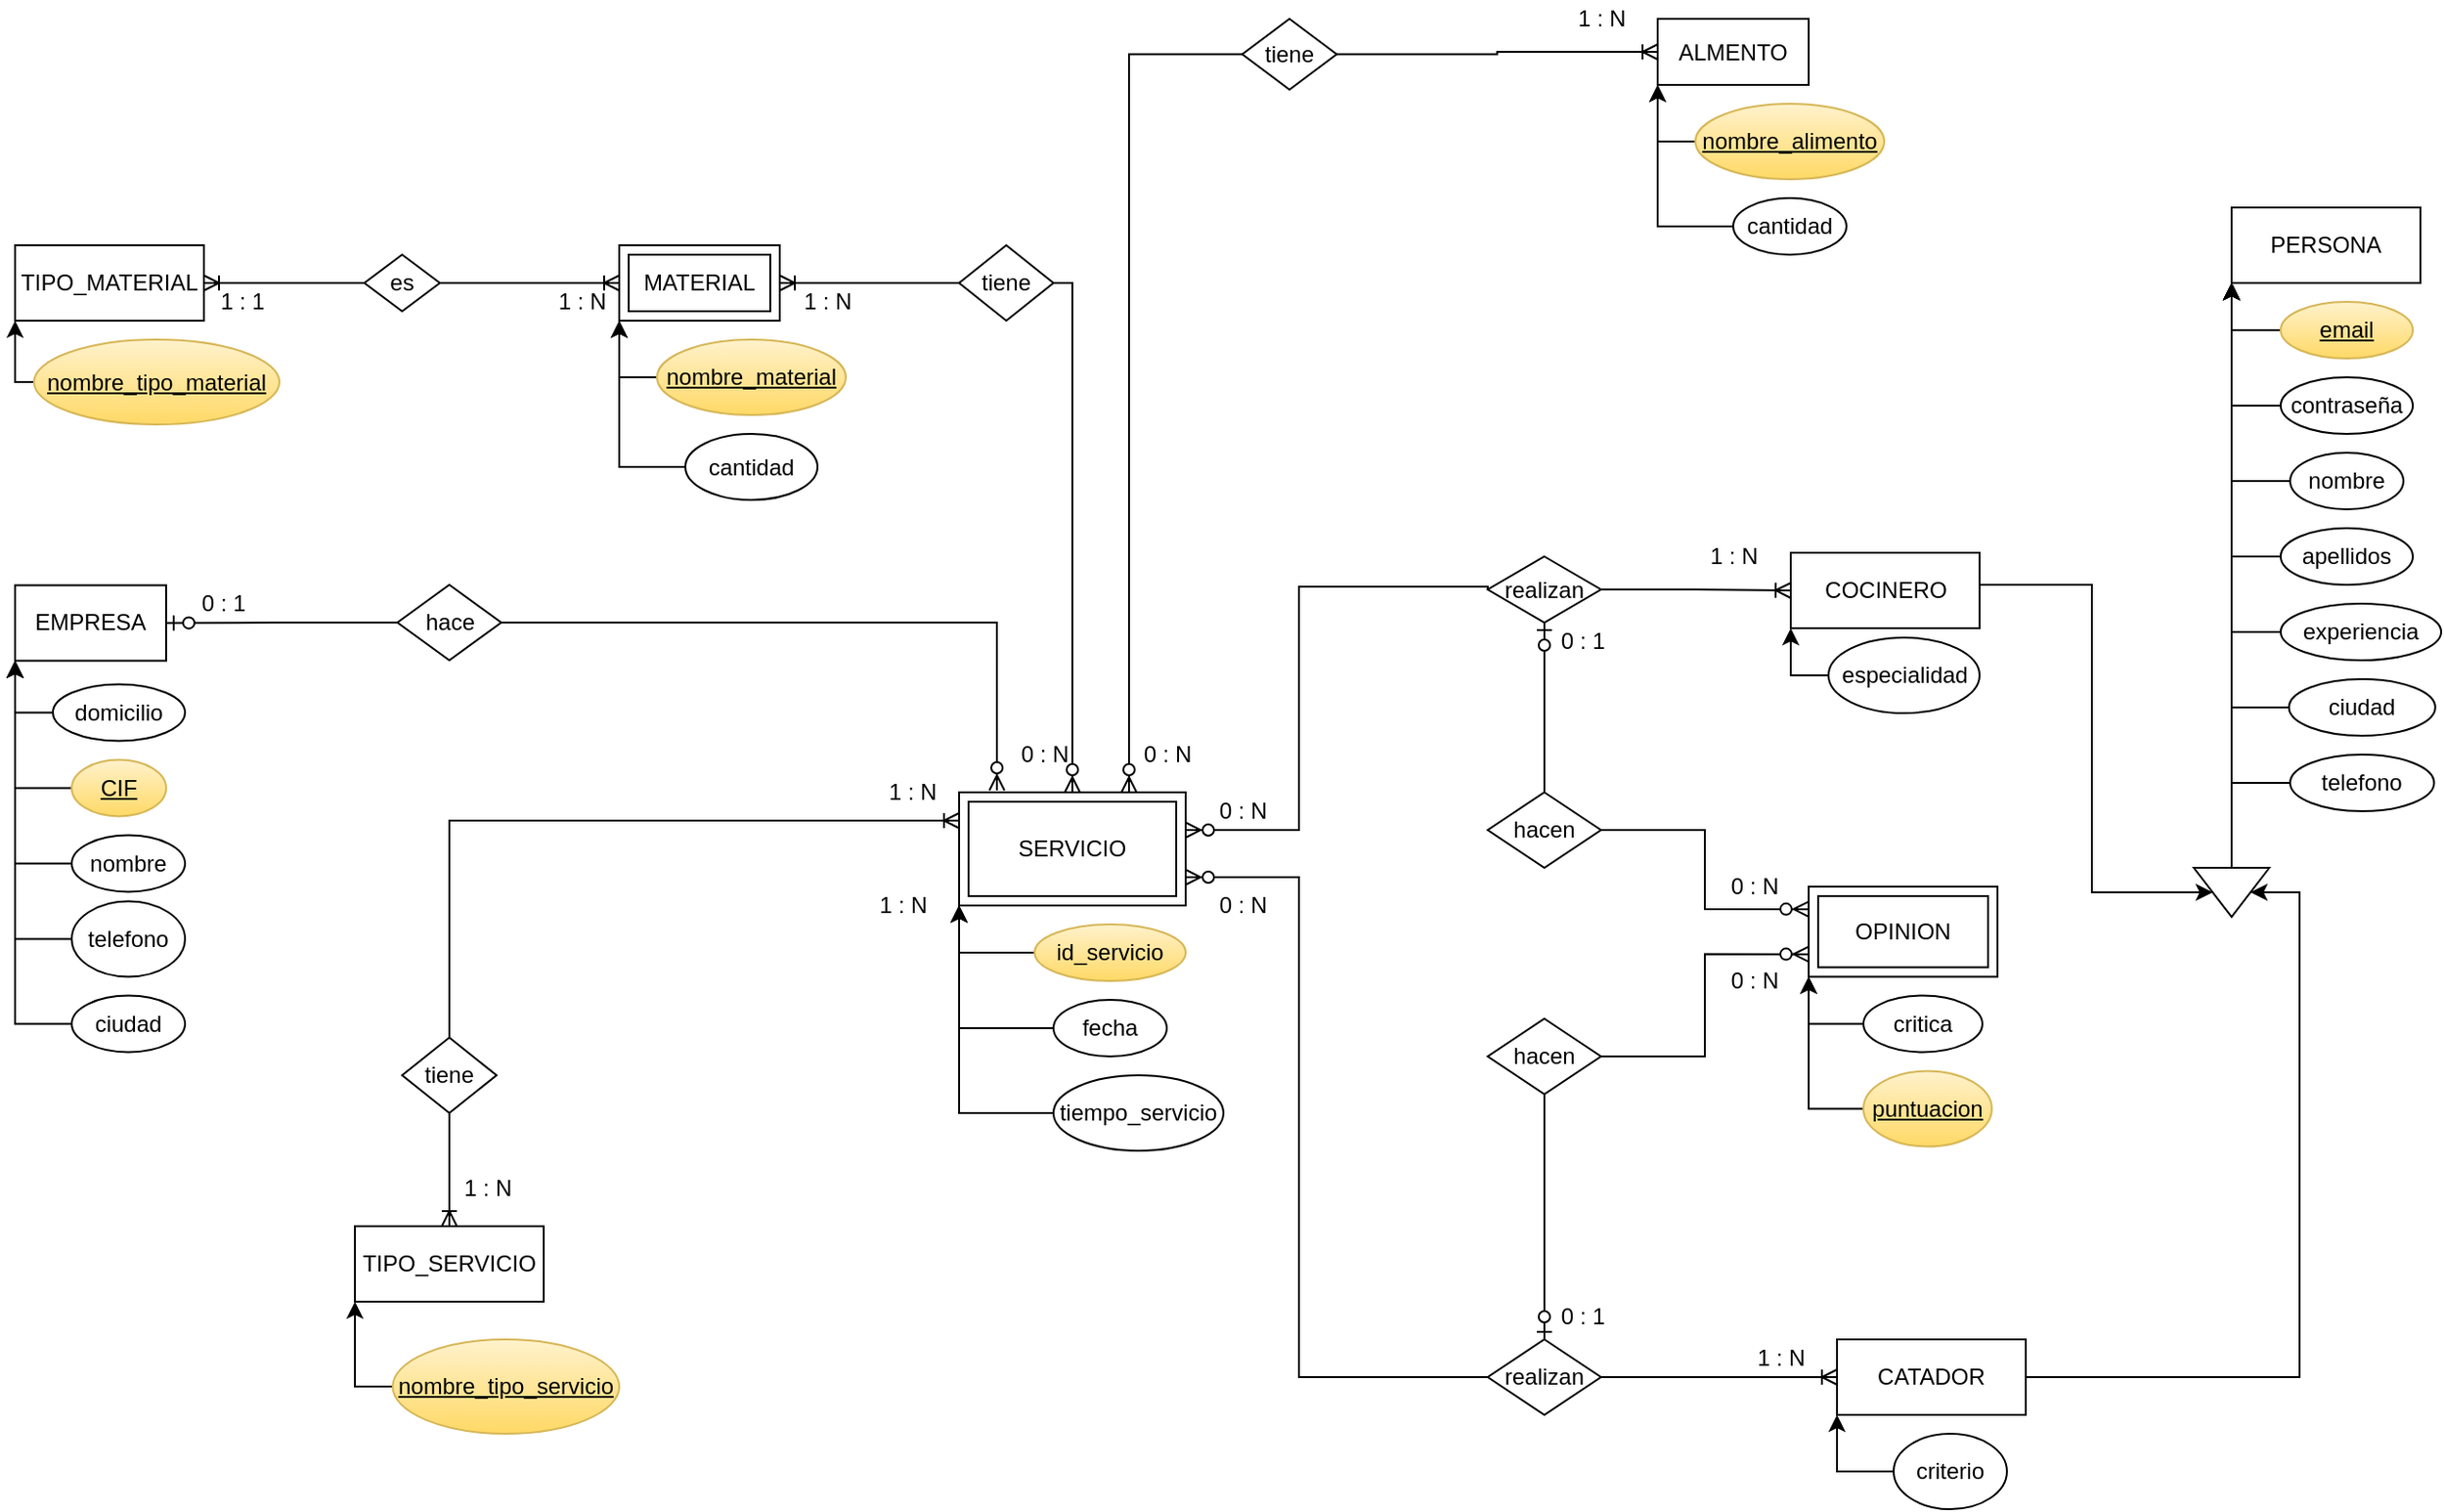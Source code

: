 <mxfile version="12.9.6" type="google"><diagram id="R-g20HfrJI8Yo3d0zv2y" name="Página-1"><mxGraphModel dx="2274" dy="1919" grid="1" gridSize="10" guides="1" tooltips="1" connect="1" arrows="1" fold="1" page="1" pageScale="1" pageWidth="827" pageHeight="1169" math="0" shadow="0"><root><mxCell id="0"/><mxCell id="1" parent="0"/><mxCell id="ge0js2KF08RVqRtvqnIa-8" style="edgeStyle=orthogonalEdgeStyle;rounded=0;orthogonalLoop=1;jettySize=auto;html=1;exitX=0;exitY=0.5;exitDx=0;exitDy=0;entryX=0;entryY=1;entryDx=0;entryDy=0;" parent="1" source="Dj2ILaZF7WaHmm0S7QDi-1" target="hVMx6ueLhTcjOk8Be76L-1" edge="1"><mxGeometry relative="1" as="geometry"/></mxCell><mxCell id="Dj2ILaZF7WaHmm0S7QDi-1" value="" style="triangle;whiteSpace=wrap;html=1;rotation=90;" parent="1" vertex="1"><mxGeometry x="361" y="373" width="26" height="40" as="geometry"/></mxCell><mxCell id="hVMx6ueLhTcjOk8Be76L-1" value="PERSONA" style="whiteSpace=wrap;html=1;align=center;" parent="1" vertex="1"><mxGeometry x="374" y="30" width="100" height="40" as="geometry"/></mxCell><mxCell id="hVMx6ueLhTcjOk8Be76L-8" style="edgeStyle=orthogonalEdgeStyle;rounded=0;orthogonalLoop=1;jettySize=auto;html=1;entryX=0;entryY=1;entryDx=0;entryDy=0;exitX=0;exitY=0.5;exitDx=0;exitDy=0;" parent="1" source="hVMx6ueLhTcjOk8Be76L-3" target="hVMx6ueLhTcjOk8Be76L-1" edge="1"><mxGeometry relative="1" as="geometry"/></mxCell><mxCell id="hVMx6ueLhTcjOk8Be76L-3" value="contraseña" style="ellipse;whiteSpace=wrap;html=1;align=center;" parent="1" vertex="1"><mxGeometry x="400" y="120" width="70" height="30" as="geometry"/></mxCell><mxCell id="hVMx6ueLhTcjOk8Be76L-9" style="edgeStyle=orthogonalEdgeStyle;rounded=0;orthogonalLoop=1;jettySize=auto;html=1;entryX=0;entryY=1;entryDx=0;entryDy=0;exitX=0;exitY=0.5;exitDx=0;exitDy=0;" parent="1" source="hVMx6ueLhTcjOk8Be76L-4" target="hVMx6ueLhTcjOk8Be76L-1" edge="1"><mxGeometry relative="1" as="geometry"><mxPoint x="370" y="70" as="targetPoint"/></mxGeometry></mxCell><mxCell id="hVMx6ueLhTcjOk8Be76L-4" value="nombre" style="ellipse;whiteSpace=wrap;html=1;align=center;" parent="1" vertex="1"><mxGeometry x="405" y="160" width="60" height="30" as="geometry"/></mxCell><mxCell id="hVMx6ueLhTcjOk8Be76L-11" style="edgeStyle=orthogonalEdgeStyle;rounded=0;orthogonalLoop=1;jettySize=auto;html=1;entryX=0;entryY=1;entryDx=0;entryDy=0;exitX=0;exitY=0.5;exitDx=0;exitDy=0;" parent="1" source="hVMx6ueLhTcjOk8Be76L-6" target="hVMx6ueLhTcjOk8Be76L-1" edge="1"><mxGeometry relative="1" as="geometry"/></mxCell><mxCell id="hVMx6ueLhTcjOk8Be76L-6" value="apellidos" style="ellipse;whiteSpace=wrap;html=1;align=center;" parent="1" vertex="1"><mxGeometry x="400" y="200" width="70" height="30" as="geometry"/></mxCell><mxCell id="hVMx6ueLhTcjOk8Be76L-10" style="edgeStyle=orthogonalEdgeStyle;rounded=0;orthogonalLoop=1;jettySize=auto;html=1;exitX=0.5;exitY=1;exitDx=0;exitDy=0;" parent="1" source="hVMx6ueLhTcjOk8Be76L-4" target="hVMx6ueLhTcjOk8Be76L-4" edge="1"><mxGeometry relative="1" as="geometry"/></mxCell><mxCell id="hVMx6ueLhTcjOk8Be76L-15" style="edgeStyle=orthogonalEdgeStyle;rounded=0;orthogonalLoop=1;jettySize=auto;html=1;entryX=0;entryY=1;entryDx=0;entryDy=0;exitX=0;exitY=0.5;exitDx=0;exitDy=0;" parent="1" source="hVMx6ueLhTcjOk8Be76L-13" target="hVMx6ueLhTcjOk8Be76L-1" edge="1"><mxGeometry relative="1" as="geometry"/></mxCell><mxCell id="hVMx6ueLhTcjOk8Be76L-13" value="email" style="ellipse;whiteSpace=wrap;html=1;align=center;fontStyle=4;gradientColor=#ffd966;fillColor=#fff2cc;strokeColor=#d6b656;" parent="1" vertex="1"><mxGeometry x="400" y="80" width="70" height="30" as="geometry"/></mxCell><mxCell id="ge0js2KF08RVqRtvqnIa-4" style="edgeStyle=orthogonalEdgeStyle;rounded=0;orthogonalLoop=1;jettySize=auto;html=1;entryX=0;entryY=1;entryDx=0;entryDy=0;exitX=0;exitY=0.5;exitDx=0;exitDy=0;" parent="1" source="ge0js2KF08RVqRtvqnIa-1" target="hVMx6ueLhTcjOk8Be76L-1" edge="1"><mxGeometry relative="1" as="geometry"/></mxCell><mxCell id="ge0js2KF08RVqRtvqnIa-1" value="experiencia" style="ellipse;whiteSpace=wrap;html=1;align=center;" parent="1" vertex="1"><mxGeometry x="400" y="240" width="85" height="30" as="geometry"/></mxCell><mxCell id="ge0js2KF08RVqRtvqnIa-6" style="edgeStyle=orthogonalEdgeStyle;rounded=0;orthogonalLoop=1;jettySize=auto;html=1;entryX=0;entryY=1;entryDx=0;entryDy=0;exitX=0;exitY=0.5;exitDx=0;exitDy=0;" parent="1" source="ge0js2KF08RVqRtvqnIa-2" target="hVMx6ueLhTcjOk8Be76L-1" edge="1"><mxGeometry relative="1" as="geometry"/></mxCell><mxCell id="ge0js2KF08RVqRtvqnIa-2" value="ciudad" style="ellipse;whiteSpace=wrap;html=1;align=center;" parent="1" vertex="1"><mxGeometry x="404.38" y="280" width="77.5" height="30" as="geometry"/></mxCell><mxCell id="ge0js2KF08RVqRtvqnIa-7" style="edgeStyle=orthogonalEdgeStyle;rounded=0;orthogonalLoop=1;jettySize=auto;html=1;entryX=0;entryY=1;entryDx=0;entryDy=0;exitX=0;exitY=0.5;exitDx=0;exitDy=0;" parent="1" source="ge0js2KF08RVqRtvqnIa-3" target="hVMx6ueLhTcjOk8Be76L-1" edge="1"><mxGeometry relative="1" as="geometry"/></mxCell><mxCell id="ge0js2KF08RVqRtvqnIa-3" value="telefono" style="ellipse;whiteSpace=wrap;html=1;align=center;" parent="1" vertex="1"><mxGeometry x="405" y="320" width="76.25" height="30" as="geometry"/></mxCell><mxCell id="ge0js2KF08RVqRtvqnIa-10" style="edgeStyle=orthogonalEdgeStyle;rounded=0;orthogonalLoop=1;jettySize=auto;html=1;entryX=0.5;entryY=1;entryDx=0;entryDy=0;exitX=1;exitY=0.5;exitDx=0;exitDy=0;" parent="1" source="ge0js2KF08RVqRtvqnIa-9" target="Dj2ILaZF7WaHmm0S7QDi-1" edge="1"><mxGeometry relative="1" as="geometry"><Array as="points"><mxPoint x="240" y="230"/><mxPoint x="300" y="230"/><mxPoint x="300" y="393"/></Array></mxGeometry></mxCell><mxCell id="ge0js2KF08RVqRtvqnIa-9" value="COCINERO" style="whiteSpace=wrap;html=1;align=center;" parent="1" vertex="1"><mxGeometry x="140.5" y="213" width="100" height="40" as="geometry"/></mxCell><mxCell id="ge0js2KF08RVqRtvqnIa-13" style="edgeStyle=orthogonalEdgeStyle;rounded=0;orthogonalLoop=1;jettySize=auto;html=1;entryX=0.5;entryY=0;entryDx=0;entryDy=0;exitX=1;exitY=0.5;exitDx=0;exitDy=0;" parent="1" source="ge0js2KF08RVqRtvqnIa-11" target="Dj2ILaZF7WaHmm0S7QDi-1" edge="1"><mxGeometry relative="1" as="geometry"><Array as="points"><mxPoint x="410" y="650"/><mxPoint x="410" y="393"/></Array></mxGeometry></mxCell><mxCell id="ge0js2KF08RVqRtvqnIa-11" value="CATADOR" style="whiteSpace=wrap;html=1;align=center;" parent="1" vertex="1"><mxGeometry x="165" y="630" width="100" height="40" as="geometry"/></mxCell><mxCell id="ge0js2KF08RVqRtvqnIa-16" style="edgeStyle=orthogonalEdgeStyle;rounded=0;orthogonalLoop=1;jettySize=auto;html=1;entryX=0;entryY=0.5;entryDx=0;entryDy=0;endArrow=ERoneToMany;endFill=0;" parent="1" source="ge0js2KF08RVqRtvqnIa-15" target="ge0js2KF08RVqRtvqnIa-9" edge="1"><mxGeometry relative="1" as="geometry"/></mxCell><mxCell id="ge0js2KF08RVqRtvqnIa-35" style="edgeStyle=orthogonalEdgeStyle;rounded=0;orthogonalLoop=1;jettySize=auto;html=1;entryX=1;entryY=0.5;entryDx=0;entryDy=0;endArrow=ERzeroToMany;endFill=1;exitX=0;exitY=0.5;exitDx=0;exitDy=0;" parent="1" source="ge0js2KF08RVqRtvqnIa-15" edge="1"><mxGeometry relative="1" as="geometry"><mxPoint x="-180" y="360" as="targetPoint"/><Array as="points"><mxPoint x="-120" y="231"/><mxPoint x="-120" y="360"/></Array></mxGeometry></mxCell><mxCell id="ge0js2KF08RVqRtvqnIa-15" value="realizan" style="shape=rhombus;perimeter=rhombusPerimeter;whiteSpace=wrap;html=1;align=center;" parent="1" vertex="1"><mxGeometry x="-20" y="215" width="60" height="35" as="geometry"/></mxCell><mxCell id="ge0js2KF08RVqRtvqnIa-18" value="0 : N" style="text;html=1;align=center;verticalAlign=middle;resizable=0;points=[];autosize=1;" parent="1" vertex="1"><mxGeometry x="-170" y="340" width="40" height="20" as="geometry"/></mxCell><mxCell id="ge0js2KF08RVqRtvqnIa-20" value="1 : N" style="text;html=1;align=center;verticalAlign=middle;resizable=0;points=[];autosize=1;" parent="1" vertex="1"><mxGeometry x="90" y="205" width="40" height="20" as="geometry"/></mxCell><mxCell id="ge0js2KF08RVqRtvqnIa-24" style="edgeStyle=orthogonalEdgeStyle;rounded=0;orthogonalLoop=1;jettySize=auto;html=1;entryX=0;entryY=1;entryDx=0;entryDy=0;endArrow=classic;endFill=1;exitX=0;exitY=0.5;exitDx=0;exitDy=0;" parent="1" source="ge0js2KF08RVqRtvqnIa-21" target="ge0js2KF08RVqRtvqnIa-51" edge="1"><mxGeometry relative="1" as="geometry"><mxPoint x="-280" y="380" as="targetPoint"/></mxGeometry></mxCell><mxCell id="ge0js2KF08RVqRtvqnIa-21" value="id_servicio" style="ellipse;whiteSpace=wrap;html=1;align=center;gradientColor=#ffd966;fillColor=#fff2cc;strokeColor=#d6b656;" parent="1" vertex="1"><mxGeometry x="-260" y="410" width="80" height="30" as="geometry"/></mxCell><mxCell id="ge0js2KF08RVqRtvqnIa-25" style="edgeStyle=orthogonalEdgeStyle;rounded=0;orthogonalLoop=1;jettySize=auto;html=1;endArrow=classic;endFill=1;entryX=0;entryY=1;entryDx=0;entryDy=0;exitX=0;exitY=0.5;exitDx=0;exitDy=0;" parent="1" source="ge0js2KF08RVqRtvqnIa-22" target="ge0js2KF08RVqRtvqnIa-51" edge="1"><mxGeometry relative="1" as="geometry"><mxPoint x="-280" y="380" as="targetPoint"/></mxGeometry></mxCell><mxCell id="ge0js2KF08RVqRtvqnIa-22" value="fecha" style="ellipse;whiteSpace=wrap;html=1;align=center;" parent="1" vertex="1"><mxGeometry x="-250" y="450" width="60" height="30" as="geometry"/></mxCell><mxCell id="ge0js2KF08RVqRtvqnIa-26" style="edgeStyle=orthogonalEdgeStyle;rounded=0;orthogonalLoop=1;jettySize=auto;html=1;entryX=0;entryY=1;entryDx=0;entryDy=0;endArrow=classic;endFill=1;exitX=0;exitY=0.5;exitDx=0;exitDy=0;" parent="1" source="ge0js2KF08RVqRtvqnIa-23" target="ge0js2KF08RVqRtvqnIa-51" edge="1"><mxGeometry relative="1" as="geometry"><mxPoint x="-280" y="380" as="targetPoint"/></mxGeometry></mxCell><mxCell id="ge0js2KF08RVqRtvqnIa-23" value="tiempo_servicio" style="ellipse;whiteSpace=wrap;html=1;align=center;" parent="1" vertex="1"><mxGeometry x="-250" y="490" width="90" height="40" as="geometry"/></mxCell><mxCell id="ge0js2KF08RVqRtvqnIa-29" style="edgeStyle=orthogonalEdgeStyle;rounded=0;orthogonalLoop=1;jettySize=auto;html=1;entryX=0;entryY=1;entryDx=0;entryDy=0;endArrow=classic;endFill=1;exitX=0;exitY=0.5;exitDx=0;exitDy=0;" parent="1" source="ge0js2KF08RVqRtvqnIa-28" target="ge0js2KF08RVqRtvqnIa-9" edge="1"><mxGeometry relative="1" as="geometry"/></mxCell><mxCell id="ge0js2KF08RVqRtvqnIa-28" value="especialidad" style="ellipse;whiteSpace=wrap;html=1;align=center;" parent="1" vertex="1"><mxGeometry x="160.5" y="258" width="80" height="40" as="geometry"/></mxCell><mxCell id="ge0js2KF08RVqRtvqnIa-31" style="edgeStyle=orthogonalEdgeStyle;rounded=0;orthogonalLoop=1;jettySize=auto;html=1;entryX=0;entryY=1;entryDx=0;entryDy=0;endArrow=classic;endFill=1;exitX=0;exitY=0.5;exitDx=0;exitDy=0;" parent="1" source="ge0js2KF08RVqRtvqnIa-30" target="ge0js2KF08RVqRtvqnIa-11" edge="1"><mxGeometry relative="1" as="geometry"/></mxCell><mxCell id="ge0js2KF08RVqRtvqnIa-30" value="criterio" style="ellipse;whiteSpace=wrap;html=1;align=center;" parent="1" vertex="1"><mxGeometry x="195" y="680" width="60" height="40" as="geometry"/></mxCell><mxCell id="ge0js2KF08RVqRtvqnIa-33" style="edgeStyle=orthogonalEdgeStyle;rounded=0;orthogonalLoop=1;jettySize=auto;html=1;entryX=0;entryY=0.5;entryDx=0;entryDy=0;endArrow=ERoneToMany;endFill=0;exitX=1;exitY=0.5;exitDx=0;exitDy=0;" parent="1" source="ge0js2KF08RVqRtvqnIa-32" target="ge0js2KF08RVqRtvqnIa-11" edge="1"><mxGeometry relative="1" as="geometry"><mxPoint x="70" y="480" as="sourcePoint"/></mxGeometry></mxCell><mxCell id="ge0js2KF08RVqRtvqnIa-38" style="edgeStyle=orthogonalEdgeStyle;rounded=0;orthogonalLoop=1;jettySize=auto;html=1;entryX=1;entryY=0.75;entryDx=0;entryDy=0;endArrow=ERzeroToMany;endFill=1;exitX=0;exitY=0.5;exitDx=0;exitDy=0;" parent="1" source="ge0js2KF08RVqRtvqnIa-32" target="ge0js2KF08RVqRtvqnIa-51" edge="1"><mxGeometry relative="1" as="geometry"><mxPoint x="-180" y="380" as="targetPoint"/><Array as="points"><mxPoint x="-120" y="650"/><mxPoint x="-120" y="385"/></Array></mxGeometry></mxCell><mxCell id="ge0js2KF08RVqRtvqnIa-32" value="realizan" style="shape=rhombus;perimeter=rhombusPerimeter;whiteSpace=wrap;html=1;align=center;" parent="1" vertex="1"><mxGeometry x="-20" y="630" width="60" height="40" as="geometry"/></mxCell><mxCell id="ge0js2KF08RVqRtvqnIa-36" value="1 : N" style="text;html=1;align=center;verticalAlign=middle;resizable=0;points=[];autosize=1;" parent="1" vertex="1"><mxGeometry x="115" y="630" width="40" height="20" as="geometry"/></mxCell><mxCell id="ge0js2KF08RVqRtvqnIa-37" value="0 : N" style="text;html=1;align=center;verticalAlign=middle;resizable=0;points=[];autosize=1;" parent="1" vertex="1"><mxGeometry x="-170" y="390" width="40" height="20" as="geometry"/></mxCell><mxCell id="ge0js2KF08RVqRtvqnIa-49" value="1 : N" style="text;html=1;align=center;verticalAlign=middle;resizable=0;points=[];autosize=1;" parent="1" vertex="1"><mxGeometry x="-350" y="390" width="40" height="20" as="geometry"/></mxCell><mxCell id="ge0js2KF08RVqRtvqnIa-51" value="SERVICIO" style="shape=ext;margin=3;double=1;whiteSpace=wrap;html=1;align=center;" parent="1" vertex="1"><mxGeometry x="-300" y="340" width="120" height="60" as="geometry"/></mxCell><mxCell id="ge0js2KF08RVqRtvqnIa-54" value="TIPO_SERVICIO" style="whiteSpace=wrap;html=1;align=center;" parent="1" vertex="1"><mxGeometry x="-620" y="570" width="100" height="40" as="geometry"/></mxCell><mxCell id="ge0js2KF08RVqRtvqnIa-60" style="edgeStyle=orthogonalEdgeStyle;rounded=0;orthogonalLoop=1;jettySize=auto;html=1;entryX=0;entryY=1;entryDx=0;entryDy=0;endArrow=classic;endFill=1;exitX=0;exitY=0.5;exitDx=0;exitDy=0;" parent="1" source="ge0js2KF08RVqRtvqnIa-58" target="ge0js2KF08RVqRtvqnIa-54" edge="1"><mxGeometry relative="1" as="geometry"><Array as="points"><mxPoint x="-620" y="655"/></Array></mxGeometry></mxCell><mxCell id="ge0js2KF08RVqRtvqnIa-58" value="nombre_tipo_servicio" style="ellipse;whiteSpace=wrap;html=1;align=center;fontStyle=4;gradientColor=#ffd966;fillColor=#fff2cc;strokeColor=#d6b656;" parent="1" vertex="1"><mxGeometry x="-600" y="630" width="120" height="50" as="geometry"/></mxCell><mxCell id="ge0js2KF08RVqRtvqnIa-63" style="edgeStyle=orthogonalEdgeStyle;rounded=0;orthogonalLoop=1;jettySize=auto;html=1;entryX=0.5;entryY=0;entryDx=0;entryDy=0;endArrow=ERoneToMany;endFill=0;" parent="1" source="ge0js2KF08RVqRtvqnIa-62" target="ge0js2KF08RVqRtvqnIa-54" edge="1"><mxGeometry relative="1" as="geometry"/></mxCell><mxCell id="ge0js2KF08RVqRtvqnIa-64" style="edgeStyle=orthogonalEdgeStyle;rounded=0;orthogonalLoop=1;jettySize=auto;html=1;endArrow=ERoneToMany;endFill=0;exitX=0.5;exitY=0;exitDx=0;exitDy=0;entryX=0;entryY=0.25;entryDx=0;entryDy=0;" parent="1" source="ge0js2KF08RVqRtvqnIa-62" target="ge0js2KF08RVqRtvqnIa-51" edge="1"><mxGeometry relative="1" as="geometry"><Array as="points"><mxPoint x="-570" y="355"/></Array><mxPoint x="-390" y="290" as="targetPoint"/></mxGeometry></mxCell><mxCell id="ge0js2KF08RVqRtvqnIa-62" value="tiene" style="shape=rhombus;perimeter=rhombusPerimeter;whiteSpace=wrap;html=1;align=center;" parent="1" vertex="1"><mxGeometry x="-595" y="470" width="50" height="40" as="geometry"/></mxCell><mxCell id="ge0js2KF08RVqRtvqnIa-65" value="1 : N" style="text;html=1;align=center;verticalAlign=middle;resizable=0;points=[];autosize=1;" parent="1" vertex="1"><mxGeometry x="-570" y="540" width="40" height="20" as="geometry"/></mxCell><mxCell id="ge0js2KF08RVqRtvqnIa-66" value="1 : N" style="text;html=1;align=center;verticalAlign=middle;resizable=0;points=[];autosize=1;" parent="1" vertex="1"><mxGeometry x="-345" y="330" width="40" height="20" as="geometry"/></mxCell><mxCell id="ge0js2KF08RVqRtvqnIa-67" value="MATERIAL" style="shape=ext;margin=3;double=1;whiteSpace=wrap;html=1;align=center;" parent="1" vertex="1"><mxGeometry x="-480" y="50" width="85" height="40" as="geometry"/></mxCell><mxCell id="ge0js2KF08RVqRtvqnIa-69" style="edgeStyle=orthogonalEdgeStyle;rounded=0;orthogonalLoop=1;jettySize=auto;html=1;entryX=0;entryY=1;entryDx=0;entryDy=0;endArrow=classic;endFill=1;exitX=0;exitY=0.5;exitDx=0;exitDy=0;" parent="1" source="ge0js2KF08RVqRtvqnIa-68" target="ge0js2KF08RVqRtvqnIa-67" edge="1"><mxGeometry relative="1" as="geometry"/></mxCell><mxCell id="ge0js2KF08RVqRtvqnIa-68" value="nombre_material" style="ellipse;whiteSpace=wrap;html=1;align=center;fontStyle=4;gradientColor=#ffd966;fillColor=#fff2cc;strokeColor=#d6b656;" parent="1" vertex="1"><mxGeometry x="-460" y="100" width="100" height="40" as="geometry"/></mxCell><mxCell id="ge0js2KF08RVqRtvqnIa-71" style="edgeStyle=orthogonalEdgeStyle;rounded=0;orthogonalLoop=1;jettySize=auto;html=1;entryX=0;entryY=1;entryDx=0;entryDy=0;endArrow=classic;endFill=1;exitX=0;exitY=0.5;exitDx=0;exitDy=0;" parent="1" source="ge0js2KF08RVqRtvqnIa-70" target="ge0js2KF08RVqRtvqnIa-67" edge="1"><mxGeometry relative="1" as="geometry"/></mxCell><mxCell id="ge0js2KF08RVqRtvqnIa-70" value="cantidad" style="ellipse;whiteSpace=wrap;html=1;align=center;" parent="1" vertex="1"><mxGeometry x="-445" y="150" width="70" height="35" as="geometry"/></mxCell><mxCell id="ge0js2KF08RVqRtvqnIa-74" style="edgeStyle=orthogonalEdgeStyle;rounded=0;orthogonalLoop=1;jettySize=auto;html=1;endArrow=ERzeroToMany;endFill=1;entryX=0.5;entryY=0;entryDx=0;entryDy=0;exitX=1;exitY=0.5;exitDx=0;exitDy=0;" parent="1" source="ge0js2KF08RVqRtvqnIa-72" target="ge0js2KF08RVqRtvqnIa-51" edge="1"><mxGeometry relative="1" as="geometry"><mxPoint x="-220" y="250" as="targetPoint"/><Array as="points"><mxPoint x="-240" y="70"/></Array></mxGeometry></mxCell><mxCell id="ge0js2KF08RVqRtvqnIa-75" style="edgeStyle=orthogonalEdgeStyle;rounded=0;orthogonalLoop=1;jettySize=auto;html=1;entryX=1;entryY=0.5;entryDx=0;entryDy=0;endArrow=ERoneToMany;endFill=0;" parent="1" source="ge0js2KF08RVqRtvqnIa-72" target="ge0js2KF08RVqRtvqnIa-67" edge="1"><mxGeometry relative="1" as="geometry"/></mxCell><mxCell id="ge0js2KF08RVqRtvqnIa-72" value="tiene" style="shape=rhombus;perimeter=rhombusPerimeter;whiteSpace=wrap;html=1;align=center;" parent="1" vertex="1"><mxGeometry x="-300" y="50" width="50" height="40" as="geometry"/></mxCell><mxCell id="AcNIUEqL7pmkXEHKCULq-1" value="TIPO_MATERIAL" style="whiteSpace=wrap;html=1;align=center;" parent="1" vertex="1"><mxGeometry x="-800" y="50" width="100" height="40" as="geometry"/></mxCell><mxCell id="AcNIUEqL7pmkXEHKCULq-3" style="edgeStyle=orthogonalEdgeStyle;rounded=0;orthogonalLoop=1;jettySize=auto;html=1;entryX=1;entryY=0.5;entryDx=0;entryDy=0;endArrow=ERoneToMany;endFill=0;" parent="1" source="AcNIUEqL7pmkXEHKCULq-2" target="AcNIUEqL7pmkXEHKCULq-1" edge="1"><mxGeometry relative="1" as="geometry"/></mxCell><mxCell id="AcNIUEqL7pmkXEHKCULq-4" style="edgeStyle=orthogonalEdgeStyle;rounded=0;orthogonalLoop=1;jettySize=auto;html=1;entryX=0;entryY=0.5;entryDx=0;entryDy=0;endArrow=ERoneToMany;endFill=0;" parent="1" source="AcNIUEqL7pmkXEHKCULq-2" target="ge0js2KF08RVqRtvqnIa-67" edge="1"><mxGeometry relative="1" as="geometry"/></mxCell><mxCell id="AcNIUEqL7pmkXEHKCULq-2" value="es" style="shape=rhombus;perimeter=rhombusPerimeter;whiteSpace=wrap;html=1;align=center;" parent="1" vertex="1"><mxGeometry x="-615" y="55" width="40" height="30" as="geometry"/></mxCell><mxCell id="AcNIUEqL7pmkXEHKCULq-5" value="1 : N" style="text;html=1;align=center;verticalAlign=middle;resizable=0;points=[];autosize=1;" parent="1" vertex="1"><mxGeometry x="-520" y="70" width="40" height="20" as="geometry"/></mxCell><mxCell id="AcNIUEqL7pmkXEHKCULq-6" value="1 : 1" style="text;html=1;align=center;verticalAlign=middle;resizable=0;points=[];autosize=1;" parent="1" vertex="1"><mxGeometry x="-700" y="70" width="40" height="20" as="geometry"/></mxCell><mxCell id="AcNIUEqL7pmkXEHKCULq-8" style="edgeStyle=orthogonalEdgeStyle;rounded=0;orthogonalLoop=1;jettySize=auto;html=1;entryX=0;entryY=1;entryDx=0;entryDy=0;endArrow=classic;endFill=1;exitX=0;exitY=0.5;exitDx=0;exitDy=0;" parent="1" source="AcNIUEqL7pmkXEHKCULq-7" target="AcNIUEqL7pmkXEHKCULq-1" edge="1"><mxGeometry relative="1" as="geometry"/></mxCell><mxCell id="AcNIUEqL7pmkXEHKCULq-7" value="nombre_tipo_material" style="ellipse;whiteSpace=wrap;html=1;align=center;fontStyle=4;gradientColor=#ffd966;fillColor=#fff2cc;strokeColor=#d6b656;" parent="1" vertex="1"><mxGeometry x="-790" y="100" width="130" height="45" as="geometry"/></mxCell><mxCell id="AcNIUEqL7pmkXEHKCULq-10" value="1 : N" style="text;html=1;align=center;verticalAlign=middle;resizable=0;points=[];autosize=1;" parent="1" vertex="1"><mxGeometry x="-390" y="70" width="40" height="20" as="geometry"/></mxCell><mxCell id="AcNIUEqL7pmkXEHKCULq-11" value="0 : N" style="text;html=1;align=center;verticalAlign=middle;resizable=0;points=[];autosize=1;" parent="1" vertex="1"><mxGeometry x="-275" y="310" width="40" height="20" as="geometry"/></mxCell><mxCell id="AcNIUEqL7pmkXEHKCULq-15" value="EMPRESA" style="whiteSpace=wrap;html=1;align=center;" parent="1" vertex="1"><mxGeometry x="-800" y="230.25" width="80" height="40" as="geometry"/></mxCell><mxCell id="AcNIUEqL7pmkXEHKCULq-22" style="edgeStyle=orthogonalEdgeStyle;rounded=0;orthogonalLoop=1;jettySize=auto;html=1;entryX=0;entryY=1;entryDx=0;entryDy=0;endArrow=classic;endFill=1;exitX=0;exitY=0.5;exitDx=0;exitDy=0;" parent="1" source="AcNIUEqL7pmkXEHKCULq-16" target="AcNIUEqL7pmkXEHKCULq-15" edge="1"><mxGeometry relative="1" as="geometry"/></mxCell><mxCell id="AcNIUEqL7pmkXEHKCULq-16" value="domicilio" style="ellipse;whiteSpace=wrap;html=1;align=center;" parent="1" vertex="1"><mxGeometry x="-780" y="282.75" width="70" height="30" as="geometry"/></mxCell><mxCell id="AcNIUEqL7pmkXEHKCULq-23" style="edgeStyle=orthogonalEdgeStyle;rounded=0;orthogonalLoop=1;jettySize=auto;html=1;entryX=0;entryY=1;entryDx=0;entryDy=0;endArrow=classic;endFill=1;exitX=0;exitY=0.5;exitDx=0;exitDy=0;" parent="1" source="AcNIUEqL7pmkXEHKCULq-17" target="AcNIUEqL7pmkXEHKCULq-15" edge="1"><mxGeometry relative="1" as="geometry"/></mxCell><mxCell id="AcNIUEqL7pmkXEHKCULq-17" value="CIF" style="ellipse;whiteSpace=wrap;html=1;align=center;fontStyle=4;gradientColor=#ffd966;fillColor=#fff2cc;strokeColor=#d6b656;" parent="1" vertex="1"><mxGeometry x="-770" y="322.75" width="50" height="30" as="geometry"/></mxCell><mxCell id="AcNIUEqL7pmkXEHKCULq-24" style="edgeStyle=orthogonalEdgeStyle;rounded=0;orthogonalLoop=1;jettySize=auto;html=1;entryX=0;entryY=1;entryDx=0;entryDy=0;endArrow=classic;endFill=1;exitX=0;exitY=0.5;exitDx=0;exitDy=0;" parent="1" source="AcNIUEqL7pmkXEHKCULq-19" target="AcNIUEqL7pmkXEHKCULq-15" edge="1"><mxGeometry relative="1" as="geometry"/></mxCell><mxCell id="AcNIUEqL7pmkXEHKCULq-19" value="nombre" style="ellipse;whiteSpace=wrap;html=1;align=center;" parent="1" vertex="1"><mxGeometry x="-770" y="362.75" width="60" height="30" as="geometry"/></mxCell><mxCell id="AcNIUEqL7pmkXEHKCULq-25" style="edgeStyle=orthogonalEdgeStyle;rounded=0;orthogonalLoop=1;jettySize=auto;html=1;entryX=0;entryY=1;entryDx=0;entryDy=0;endArrow=classic;endFill=1;exitX=0;exitY=0.5;exitDx=0;exitDy=0;" parent="1" source="AcNIUEqL7pmkXEHKCULq-20" target="AcNIUEqL7pmkXEHKCULq-15" edge="1"><mxGeometry relative="1" as="geometry"/></mxCell><mxCell id="AcNIUEqL7pmkXEHKCULq-20" value="telefono" style="ellipse;whiteSpace=wrap;html=1;align=center;" parent="1" vertex="1"><mxGeometry x="-770" y="397.75" width="60" height="40" as="geometry"/></mxCell><mxCell id="AcNIUEqL7pmkXEHKCULq-27" style="edgeStyle=orthogonalEdgeStyle;rounded=0;orthogonalLoop=1;jettySize=auto;html=1;entryX=0;entryY=1;entryDx=0;entryDy=0;endArrow=classic;endFill=1;exitX=0;exitY=0.5;exitDx=0;exitDy=0;" parent="1" source="AcNIUEqL7pmkXEHKCULq-21" target="AcNIUEqL7pmkXEHKCULq-15" edge="1"><mxGeometry relative="1" as="geometry"/></mxCell><mxCell id="AcNIUEqL7pmkXEHKCULq-21" value="ciudad" style="ellipse;whiteSpace=wrap;html=1;align=center;" parent="1" vertex="1"><mxGeometry x="-770" y="447.75" width="60" height="30" as="geometry"/></mxCell><mxCell id="AcNIUEqL7pmkXEHKCULq-29" style="edgeStyle=orthogonalEdgeStyle;rounded=0;orthogonalLoop=1;jettySize=auto;html=1;entryX=1;entryY=0.5;entryDx=0;entryDy=0;endArrow=ERzeroToOne;endFill=1;" parent="1" source="AcNIUEqL7pmkXEHKCULq-28" target="AcNIUEqL7pmkXEHKCULq-15" edge="1"><mxGeometry relative="1" as="geometry"/></mxCell><mxCell id="AcNIUEqL7pmkXEHKCULq-30" style="edgeStyle=orthogonalEdgeStyle;rounded=0;orthogonalLoop=1;jettySize=auto;html=1;entryX=0.167;entryY=-0.017;entryDx=0;entryDy=0;entryPerimeter=0;endArrow=ERzeroToMany;endFill=1;" parent="1" source="AcNIUEqL7pmkXEHKCULq-28" target="ge0js2KF08RVqRtvqnIa-51" edge="1"><mxGeometry relative="1" as="geometry"/></mxCell><mxCell id="AcNIUEqL7pmkXEHKCULq-28" value="hace" style="shape=rhombus;perimeter=rhombusPerimeter;whiteSpace=wrap;html=1;align=center;" parent="1" vertex="1"><mxGeometry x="-597.5" y="230" width="55" height="40" as="geometry"/></mxCell><mxCell id="AcNIUEqL7pmkXEHKCULq-33" value="ALMENTO" style="whiteSpace=wrap;html=1;align=center;" parent="1" vertex="1"><mxGeometry x="70" y="-70" width="80" height="35" as="geometry"/></mxCell><mxCell id="AcNIUEqL7pmkXEHKCULq-35" style="edgeStyle=orthogonalEdgeStyle;rounded=0;orthogonalLoop=1;jettySize=auto;html=1;entryX=0;entryY=1;entryDx=0;entryDy=0;endArrow=classic;endFill=1;exitX=0;exitY=0.5;exitDx=0;exitDy=0;" parent="1" source="AcNIUEqL7pmkXEHKCULq-34" target="AcNIUEqL7pmkXEHKCULq-33" edge="1"><mxGeometry relative="1" as="geometry"/></mxCell><mxCell id="AcNIUEqL7pmkXEHKCULq-34" value="nombre_alimento" style="ellipse;whiteSpace=wrap;html=1;align=center;fontStyle=4;gradientColor=#ffd966;fillColor=#fff2cc;strokeColor=#d6b656;" parent="1" vertex="1"><mxGeometry x="90" y="-25" width="100" height="40" as="geometry"/></mxCell><mxCell id="AcNIUEqL7pmkXEHKCULq-37" style="edgeStyle=orthogonalEdgeStyle;rounded=0;orthogonalLoop=1;jettySize=auto;html=1;entryX=0;entryY=1;entryDx=0;entryDy=0;endArrow=classic;endFill=1;exitX=0;exitY=0.5;exitDx=0;exitDy=0;" parent="1" source="AcNIUEqL7pmkXEHKCULq-36" target="AcNIUEqL7pmkXEHKCULq-33" edge="1"><mxGeometry relative="1" as="geometry"/></mxCell><mxCell id="AcNIUEqL7pmkXEHKCULq-36" value="cantidad" style="ellipse;whiteSpace=wrap;html=1;align=center;" parent="1" vertex="1"><mxGeometry x="110" y="25" width="60" height="30" as="geometry"/></mxCell><mxCell id="AcNIUEqL7pmkXEHKCULq-39" style="edgeStyle=orthogonalEdgeStyle;rounded=0;orthogonalLoop=1;jettySize=auto;html=1;entryX=0;entryY=0.5;entryDx=0;entryDy=0;endArrow=ERoneToMany;endFill=0;" parent="1" source="AcNIUEqL7pmkXEHKCULq-38" target="AcNIUEqL7pmkXEHKCULq-33" edge="1"><mxGeometry relative="1" as="geometry"/></mxCell><mxCell id="AcNIUEqL7pmkXEHKCULq-40" style="edgeStyle=orthogonalEdgeStyle;rounded=0;orthogonalLoop=1;jettySize=auto;html=1;entryX=0.75;entryY=0;entryDx=0;entryDy=0;endArrow=ERzeroToMany;endFill=1;" parent="1" source="AcNIUEqL7pmkXEHKCULq-38" target="ge0js2KF08RVqRtvqnIa-51" edge="1"><mxGeometry relative="1" as="geometry"/></mxCell><mxCell id="AcNIUEqL7pmkXEHKCULq-38" value="tiene" style="shape=rhombus;perimeter=rhombusPerimeter;whiteSpace=wrap;html=1;align=center;" parent="1" vertex="1"><mxGeometry x="-150" y="-70" width="50" height="37.5" as="geometry"/></mxCell><mxCell id="AcNIUEqL7pmkXEHKCULq-41" value="1 : N" style="text;html=1;align=center;verticalAlign=middle;resizable=0;points=[];autosize=1;" parent="1" vertex="1"><mxGeometry x="20" y="-80" width="40" height="20" as="geometry"/></mxCell><mxCell id="AcNIUEqL7pmkXEHKCULq-42" value="0 : N" style="text;html=1;align=center;verticalAlign=middle;resizable=0;points=[];autosize=1;" parent="1" vertex="1"><mxGeometry x="-210" y="310" width="40" height="20" as="geometry"/></mxCell><mxCell id="AcNIUEqL7pmkXEHKCULq-43" value="0 : 1" style="text;html=1;align=center;verticalAlign=middle;resizable=0;points=[];autosize=1;" parent="1" vertex="1"><mxGeometry x="-710" y="230" width="40" height="20" as="geometry"/></mxCell><mxCell id="8-1x_0_8jiffAf2D_xm_-1" style="edgeStyle=orthogonalEdgeStyle;rounded=0;orthogonalLoop=1;jettySize=auto;html=1;entryX=0;entryY=1;entryDx=0;entryDy=0;endArrow=classic;endFill=1;exitX=0;exitY=0.5;exitDx=0;exitDy=0;" parent="1" source="8-1x_0_8jiffAf2D_xm_-2" target="8-1x_0_8jiffAf2D_xm_-5" edge="1"><mxGeometry relative="1" as="geometry"><mxPoint x="154" y="427.75" as="targetPoint"/></mxGeometry></mxCell><mxCell id="8-1x_0_8jiffAf2D_xm_-2" value="critica" style="ellipse;whiteSpace=wrap;html=1;align=center;" parent="1" vertex="1"><mxGeometry x="179" y="447.75" width="63" height="30" as="geometry"/></mxCell><mxCell id="8-1x_0_8jiffAf2D_xm_-3" style="edgeStyle=orthogonalEdgeStyle;rounded=0;orthogonalLoop=1;jettySize=auto;html=1;entryX=0;entryY=1;entryDx=0;entryDy=0;endArrow=classic;endFill=1;exitX=0;exitY=0.5;exitDx=0;exitDy=0;" parent="1" source="8-1x_0_8jiffAf2D_xm_-4" target="8-1x_0_8jiffAf2D_xm_-5" edge="1"><mxGeometry relative="1" as="geometry"><mxPoint x="154" y="427.75" as="targetPoint"/></mxGeometry></mxCell><mxCell id="8-1x_0_8jiffAf2D_xm_-4" value="puntuacion" style="ellipse;whiteSpace=wrap;html=1;align=center;fontStyle=4;gradientColor=#ffd966;fillColor=#fff2cc;strokeColor=#d6b656;" parent="1" vertex="1"><mxGeometry x="179" y="487.75" width="68" height="40" as="geometry"/></mxCell><mxCell id="8-1x_0_8jiffAf2D_xm_-5" value="OPINION" style="shape=ext;margin=3;double=1;whiteSpace=wrap;html=1;align=center;" parent="1" vertex="1"><mxGeometry x="150" y="390" width="100" height="47.75" as="geometry"/></mxCell><mxCell id="8-1x_0_8jiffAf2D_xm_-10" style="edgeStyle=orthogonalEdgeStyle;rounded=0;orthogonalLoop=1;jettySize=auto;html=1;entryX=0;entryY=0.25;entryDx=0;entryDy=0;endArrow=ERzeroToMany;endFill=1;" parent="1" source="8-1x_0_8jiffAf2D_xm_-6" target="8-1x_0_8jiffAf2D_xm_-5" edge="1"><mxGeometry relative="1" as="geometry"/></mxCell><mxCell id="8-1x_0_8jiffAf2D_xm_-15" style="edgeStyle=orthogonalEdgeStyle;rounded=0;orthogonalLoop=1;jettySize=auto;html=1;entryX=0.5;entryY=1;entryDx=0;entryDy=0;endArrow=ERzeroToOne;endFill=1;" parent="1" source="8-1x_0_8jiffAf2D_xm_-6" target="ge0js2KF08RVqRtvqnIa-15" edge="1"><mxGeometry relative="1" as="geometry"/></mxCell><mxCell id="8-1x_0_8jiffAf2D_xm_-6" value="hacen" style="rhombus;whiteSpace=wrap;html=1;" parent="1" vertex="1"><mxGeometry x="-20" y="340" width="60" height="40" as="geometry"/></mxCell><mxCell id="8-1x_0_8jiffAf2D_xm_-11" style="edgeStyle=orthogonalEdgeStyle;rounded=0;orthogonalLoop=1;jettySize=auto;html=1;entryX=0;entryY=0.75;entryDx=0;entryDy=0;endArrow=ERzeroToMany;endFill=1;" parent="1" source="8-1x_0_8jiffAf2D_xm_-7" target="8-1x_0_8jiffAf2D_xm_-5" edge="1"><mxGeometry relative="1" as="geometry"/></mxCell><mxCell id="8-1x_0_8jiffAf2D_xm_-16" style="edgeStyle=orthogonalEdgeStyle;rounded=0;orthogonalLoop=1;jettySize=auto;html=1;entryX=0.5;entryY=0;entryDx=0;entryDy=0;endArrow=ERzeroToOne;endFill=1;" parent="1" source="8-1x_0_8jiffAf2D_xm_-7" target="ge0js2KF08RVqRtvqnIa-32" edge="1"><mxGeometry relative="1" as="geometry"/></mxCell><mxCell id="8-1x_0_8jiffAf2D_xm_-7" value="hacen" style="rhombus;whiteSpace=wrap;html=1;" parent="1" vertex="1"><mxGeometry x="-20" y="460" width="60" height="40" as="geometry"/></mxCell><mxCell id="8-1x_0_8jiffAf2D_xm_-12" value="0 : N" style="text;html=1;align=center;verticalAlign=middle;resizable=0;points=[];autosize=1;" parent="1" vertex="1"><mxGeometry x="100.5" y="380" width="40" height="20" as="geometry"/></mxCell><mxCell id="8-1x_0_8jiffAf2D_xm_-13" value="0 : N" style="text;html=1;align=center;verticalAlign=middle;resizable=0;points=[];autosize=1;" parent="1" vertex="1"><mxGeometry x="100.5" y="430" width="40" height="20" as="geometry"/></mxCell><mxCell id="8-1x_0_8jiffAf2D_xm_-14" value="0 : 1" style="text;html=1;align=center;verticalAlign=middle;resizable=0;points=[];autosize=1;" parent="1" vertex="1"><mxGeometry x="10" y="250" width="40" height="20" as="geometry"/></mxCell><mxCell id="8-1x_0_8jiffAf2D_xm_-17" value="0 : 1" style="text;html=1;align=center;verticalAlign=middle;resizable=0;points=[];autosize=1;" parent="1" vertex="1"><mxGeometry x="10" y="608" width="40" height="20" as="geometry"/></mxCell></root></mxGraphModel></diagram></mxfile>